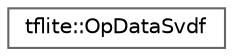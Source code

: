digraph "Graphical Class Hierarchy"
{
 // LATEX_PDF_SIZE
  bgcolor="transparent";
  edge [fontname=Helvetica,fontsize=10,labelfontname=Helvetica,labelfontsize=10];
  node [fontname=Helvetica,fontsize=10,shape=box,height=0.2,width=0.4];
  rankdir="LR";
  Node0 [id="Node000000",label="tflite::OpDataSvdf",height=0.2,width=0.4,color="grey40", fillcolor="white", style="filled",URL="$structtflite_1_1_op_data_svdf.html",tooltip=" "];
}
